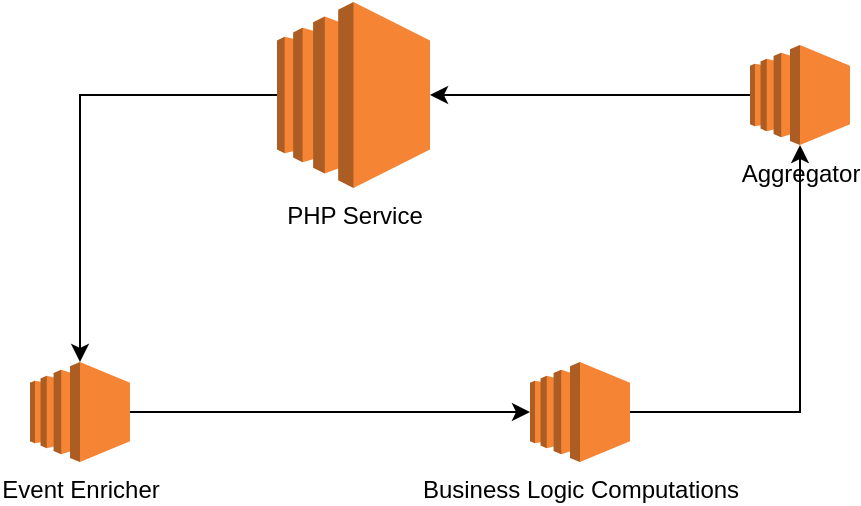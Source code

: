 <mxfile version="22.1.11" type="device">
  <diagram name="Page-1" id="T_lZdNIDErgg7jXjjbQq">
    <mxGraphModel dx="1242" dy="711" grid="1" gridSize="10" guides="1" tooltips="1" connect="1" arrows="1" fold="1" page="1" pageScale="1" pageWidth="850" pageHeight="1100" math="0" shadow="0">
      <root>
        <mxCell id="0" />
        <mxCell id="1" parent="0" />
        <mxCell id="J50L2D8Asl_RP4Ov8Aft-13" style="edgeStyle=orthogonalEdgeStyle;rounded=0;orthogonalLoop=1;jettySize=auto;html=1;" edge="1" parent="1" source="J50L2D8Asl_RP4Ov8Aft-4" target="J50L2D8Asl_RP4Ov8Aft-7">
          <mxGeometry relative="1" as="geometry" />
        </mxCell>
        <mxCell id="J50L2D8Asl_RP4Ov8Aft-4" value="PHP Service" style="outlineConnect=0;dashed=0;verticalLabelPosition=bottom;verticalAlign=top;align=center;html=1;shape=mxgraph.aws3.ec2;fillColor=#F58534;gradientColor=none;" vertex="1" parent="1">
          <mxGeometry x="283.5" y="120" width="76.5" height="93" as="geometry" />
        </mxCell>
        <mxCell id="J50L2D8Asl_RP4Ov8Aft-7" value="Event Enricher" style="outlineConnect=0;dashed=0;verticalLabelPosition=bottom;verticalAlign=top;align=center;html=1;shape=mxgraph.aws3.ec2;fillColor=#F58534;gradientColor=none;" vertex="1" parent="1">
          <mxGeometry x="160" y="300" width="50" height="50" as="geometry" />
        </mxCell>
        <mxCell id="J50L2D8Asl_RP4Ov8Aft-18" style="edgeStyle=orthogonalEdgeStyle;rounded=0;orthogonalLoop=1;jettySize=auto;html=1;" edge="1" parent="1" source="J50L2D8Asl_RP4Ov8Aft-9" target="J50L2D8Asl_RP4Ov8Aft-14">
          <mxGeometry relative="1" as="geometry" />
        </mxCell>
        <mxCell id="J50L2D8Asl_RP4Ov8Aft-9" value="&lt;div&gt;Business Logic Computations&lt;/div&gt;" style="outlineConnect=0;dashed=0;verticalLabelPosition=bottom;verticalAlign=top;align=center;html=1;shape=mxgraph.aws3.ec2;fillColor=#F58534;gradientColor=none;" vertex="1" parent="1">
          <mxGeometry x="410" y="300" width="50" height="50" as="geometry" />
        </mxCell>
        <mxCell id="J50L2D8Asl_RP4Ov8Aft-12" style="edgeStyle=orthogonalEdgeStyle;rounded=0;orthogonalLoop=1;jettySize=auto;html=1;entryX=0;entryY=0.5;entryDx=0;entryDy=0;entryPerimeter=0;" edge="1" parent="1" source="J50L2D8Asl_RP4Ov8Aft-7" target="J50L2D8Asl_RP4Ov8Aft-9">
          <mxGeometry relative="1" as="geometry" />
        </mxCell>
        <mxCell id="J50L2D8Asl_RP4Ov8Aft-17" style="edgeStyle=orthogonalEdgeStyle;rounded=0;orthogonalLoop=1;jettySize=auto;html=1;entryX=1;entryY=0.5;entryDx=0;entryDy=0;entryPerimeter=0;" edge="1" parent="1" source="J50L2D8Asl_RP4Ov8Aft-14" target="J50L2D8Asl_RP4Ov8Aft-4">
          <mxGeometry relative="1" as="geometry">
            <mxPoint x="460" y="160" as="targetPoint" />
          </mxGeometry>
        </mxCell>
        <mxCell id="J50L2D8Asl_RP4Ov8Aft-14" value="Aggregator" style="outlineConnect=0;dashed=0;verticalLabelPosition=bottom;verticalAlign=top;align=center;html=1;shape=mxgraph.aws3.ec2;fillColor=#F58534;gradientColor=none;" vertex="1" parent="1">
          <mxGeometry x="520" y="141.5" width="50" height="50" as="geometry" />
        </mxCell>
      </root>
    </mxGraphModel>
  </diagram>
</mxfile>
